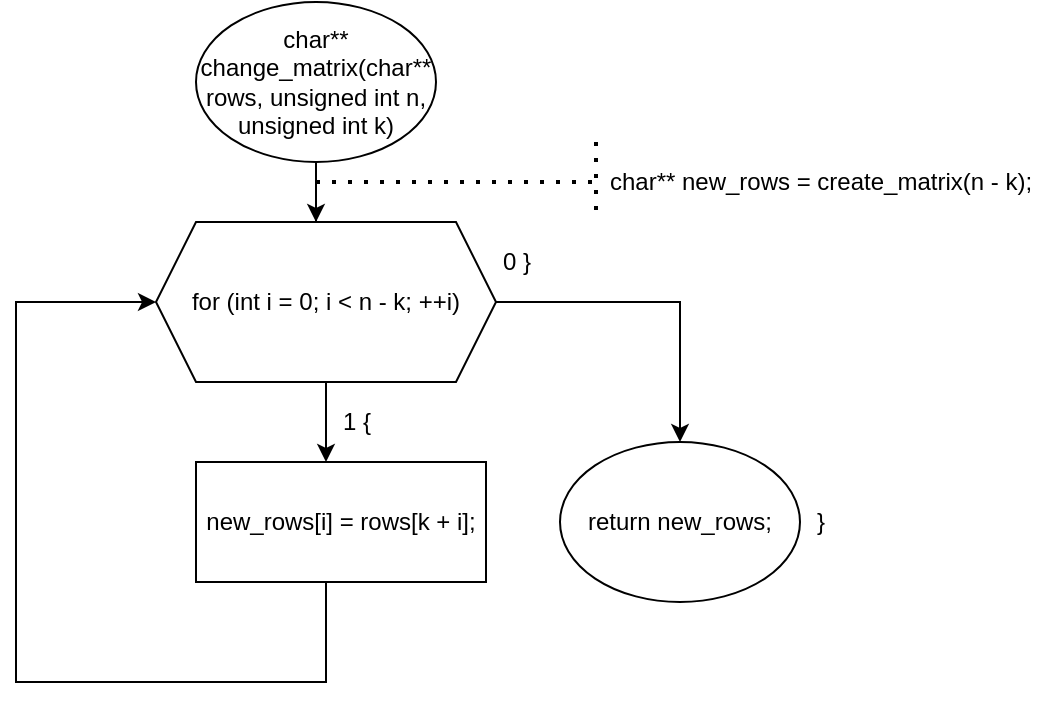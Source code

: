 <mxfile version="13.9.9" type="device"><diagram id="aDB4n0Hw7-IRFiuvfBj8" name="Страница 1"><mxGraphModel dx="852" dy="460" grid="1" gridSize="10" guides="1" tooltips="1" connect="1" arrows="1" fold="1" page="1" pageScale="1" pageWidth="827" pageHeight="1169" math="0" shadow="0"><root><mxCell id="0"/><mxCell id="1" parent="0"/><mxCell id="OJ6Hf-hQIH33OFH4NBaz-2" style="edgeStyle=orthogonalEdgeStyle;rounded=0;orthogonalLoop=1;jettySize=auto;html=1;" edge="1" parent="1" source="OJ6Hf-hQIH33OFH4NBaz-3"><mxGeometry relative="1" as="geometry"><mxPoint x="240" y="150" as="targetPoint"/></mxGeometry></mxCell><mxCell id="OJ6Hf-hQIH33OFH4NBaz-3" value="char** change_matrix(char** rows, unsigned int n, unsigned int k)" style="ellipse;whiteSpace=wrap;html=1;" vertex="1" parent="1"><mxGeometry x="180" y="30" width="120" height="80" as="geometry"/></mxCell><mxCell id="OJ6Hf-hQIH33OFH4NBaz-4" style="edgeStyle=orthogonalEdgeStyle;rounded=0;orthogonalLoop=1;jettySize=auto;html=1;" edge="1" parent="1"><mxGeometry relative="1" as="geometry"><mxPoint x="240" y="140" as="targetPoint"/><mxPoint x="240" y="110" as="sourcePoint"/></mxGeometry></mxCell><mxCell id="OJ6Hf-hQIH33OFH4NBaz-5" style="edgeStyle=orthogonalEdgeStyle;rounded=0;orthogonalLoop=1;jettySize=auto;html=1;" edge="1" parent="1" source="OJ6Hf-hQIH33OFH4NBaz-7"><mxGeometry relative="1" as="geometry"><mxPoint x="245" y="260" as="targetPoint"/></mxGeometry></mxCell><mxCell id="OJ6Hf-hQIH33OFH4NBaz-6" style="edgeStyle=orthogonalEdgeStyle;rounded=0;orthogonalLoop=1;jettySize=auto;html=1;entryX=0.5;entryY=0;entryDx=0;entryDy=0;" edge="1" parent="1" source="OJ6Hf-hQIH33OFH4NBaz-7" target="OJ6Hf-hQIH33OFH4NBaz-11"><mxGeometry relative="1" as="geometry"><mxPoint x="422" y="210" as="targetPoint"/></mxGeometry></mxCell><mxCell id="OJ6Hf-hQIH33OFH4NBaz-7" value="for (int i = 0; i &amp;lt; n - k; ++i)" style="shape=hexagon;perimeter=hexagonPerimeter2;whiteSpace=wrap;html=1;fixedSize=1;" vertex="1" parent="1"><mxGeometry x="160" y="140" width="170" height="80" as="geometry"/></mxCell><mxCell id="OJ6Hf-hQIH33OFH4NBaz-8" style="edgeStyle=orthogonalEdgeStyle;rounded=0;orthogonalLoop=1;jettySize=auto;html=1;entryX=0;entryY=0.5;entryDx=0;entryDy=0;" edge="1" parent="1" source="OJ6Hf-hQIH33OFH4NBaz-9" target="OJ6Hf-hQIH33OFH4NBaz-7"><mxGeometry relative="1" as="geometry"><mxPoint x="100" y="170" as="targetPoint"/><Array as="points"><mxPoint x="245" y="370"/><mxPoint x="90" y="370"/><mxPoint x="90" y="180"/></Array></mxGeometry></mxCell><mxCell id="OJ6Hf-hQIH33OFH4NBaz-9" value="new_rows[i] = rows[k + i];" style="rounded=0;whiteSpace=wrap;html=1;" vertex="1" parent="1"><mxGeometry x="180" y="260" width="145" height="60" as="geometry"/></mxCell><mxCell id="OJ6Hf-hQIH33OFH4NBaz-10" value="1 {" style="text;html=1;align=center;verticalAlign=middle;resizable=0;points=[];autosize=1;" vertex="1" parent="1"><mxGeometry x="245" y="230" width="30" height="20" as="geometry"/></mxCell><mxCell id="OJ6Hf-hQIH33OFH4NBaz-11" value="return new_rows;" style="ellipse;whiteSpace=wrap;html=1;" vertex="1" parent="1"><mxGeometry x="362" y="250" width="120" height="80" as="geometry"/></mxCell><mxCell id="OJ6Hf-hQIH33OFH4NBaz-12" value="0 }" style="text;html=1;align=center;verticalAlign=middle;resizable=0;points=[];autosize=1;" vertex="1" parent="1"><mxGeometry x="325" y="150" width="30" height="20" as="geometry"/></mxCell><mxCell id="OJ6Hf-hQIH33OFH4NBaz-13" value="}" style="text;html=1;align=center;verticalAlign=middle;resizable=0;points=[];autosize=1;" vertex="1" parent="1"><mxGeometry x="482" y="280" width="20" height="20" as="geometry"/></mxCell><mxCell id="OJ6Hf-hQIH33OFH4NBaz-16" value="" style="endArrow=none;dashed=1;html=1;dashPattern=1 3;strokeWidth=2;" edge="1" parent="1"><mxGeometry width="50" height="50" relative="1" as="geometry"><mxPoint x="240" y="120" as="sourcePoint"/><mxPoint x="380" y="120" as="targetPoint"/></mxGeometry></mxCell><mxCell id="OJ6Hf-hQIH33OFH4NBaz-17" value="char** new_rows = create_matrix(n - k);" style="text;html=1;align=center;verticalAlign=middle;resizable=0;points=[];autosize=1;" vertex="1" parent="1"><mxGeometry x="377" y="110" width="230" height="20" as="geometry"/></mxCell><mxCell id="OJ6Hf-hQIH33OFH4NBaz-18" value="" style="endArrow=none;dashed=1;html=1;dashPattern=1 3;strokeWidth=2;" edge="1" parent="1"><mxGeometry width="50" height="50" relative="1" as="geometry"><mxPoint x="380" y="100" as="sourcePoint"/><mxPoint x="380" y="140" as="targetPoint"/></mxGeometry></mxCell></root></mxGraphModel></diagram></mxfile>